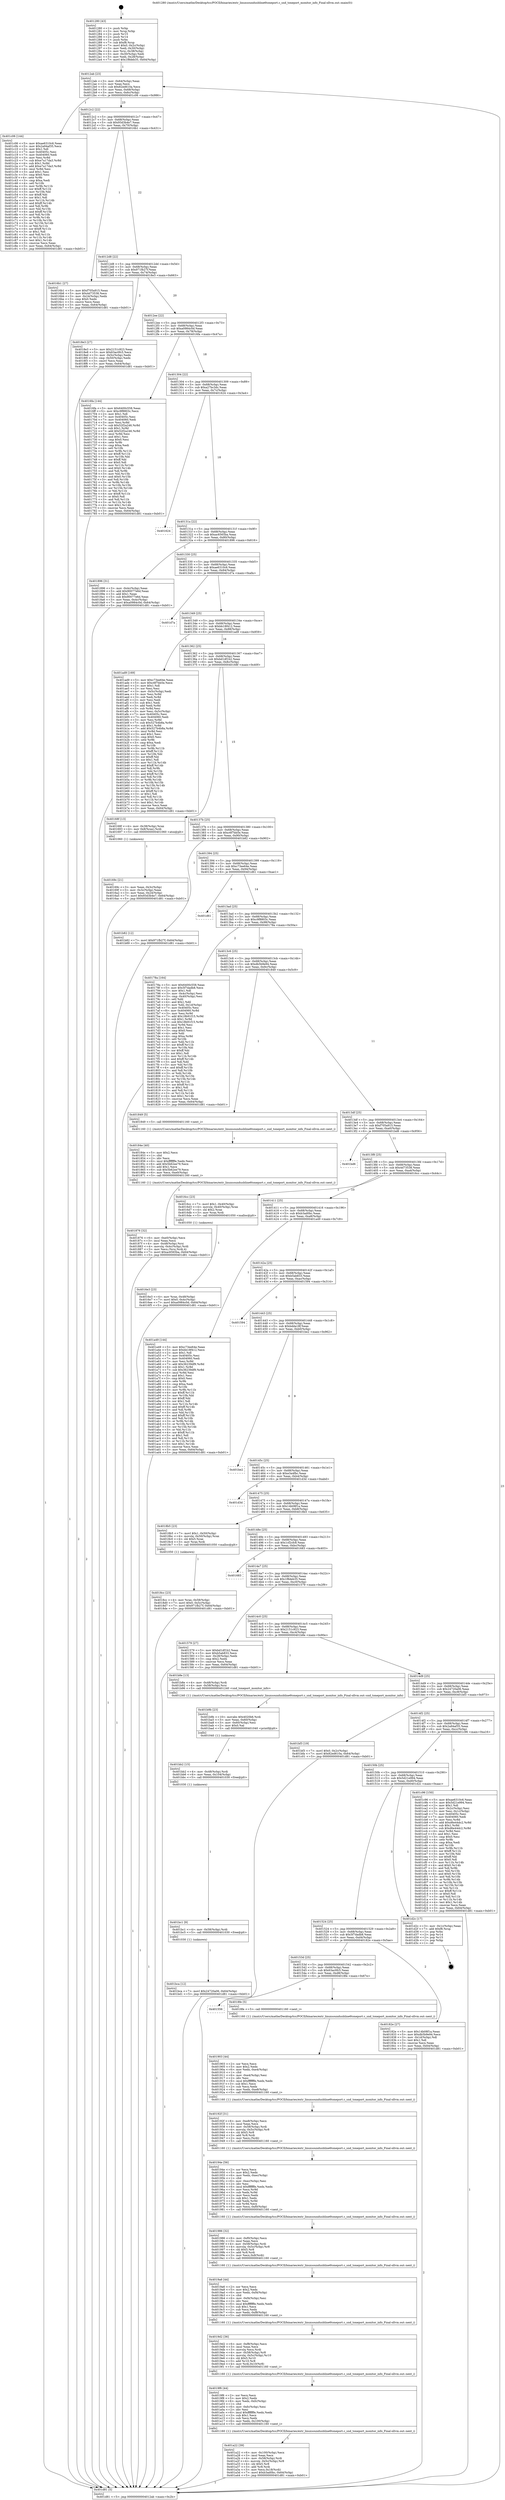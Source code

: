 digraph "0x401280" {
  label = "0x401280 (/mnt/c/Users/mathe/Desktop/tcc/POCII/binaries/extr_linuxsoundusbline6toneport.c_snd_toneport_monitor_info_Final-ollvm.out::main(0))"
  labelloc = "t"
  node[shape=record]

  Entry [label="",width=0.3,height=0.3,shape=circle,fillcolor=black,style=filled]
  "0x4012ab" [label="{
     0x4012ab [23]\l
     | [instrs]\l
     &nbsp;&nbsp;0x4012ab \<+3\>: mov -0x64(%rbp),%eax\l
     &nbsp;&nbsp;0x4012ae \<+2\>: mov %eax,%ecx\l
     &nbsp;&nbsp;0x4012b0 \<+6\>: sub $0x82ed610a,%ecx\l
     &nbsp;&nbsp;0x4012b6 \<+3\>: mov %eax,-0x68(%rbp)\l
     &nbsp;&nbsp;0x4012b9 \<+3\>: mov %ecx,-0x6c(%rbp)\l
     &nbsp;&nbsp;0x4012bc \<+6\>: je 0000000000401c06 \<main+0x986\>\l
  }"]
  "0x401c06" [label="{
     0x401c06 [144]\l
     | [instrs]\l
     &nbsp;&nbsp;0x401c06 \<+5\>: mov $0xae6310c6,%eax\l
     &nbsp;&nbsp;0x401c0b \<+5\>: mov $0x2a94af35,%ecx\l
     &nbsp;&nbsp;0x401c10 \<+2\>: mov $0x1,%dl\l
     &nbsp;&nbsp;0x401c12 \<+7\>: mov 0x40405c,%esi\l
     &nbsp;&nbsp;0x401c19 \<+7\>: mov 0x404060,%edi\l
     &nbsp;&nbsp;0x401c20 \<+3\>: mov %esi,%r8d\l
     &nbsp;&nbsp;0x401c23 \<+7\>: sub $0xe7a17da3,%r8d\l
     &nbsp;&nbsp;0x401c2a \<+4\>: sub $0x1,%r8d\l
     &nbsp;&nbsp;0x401c2e \<+7\>: add $0xe7a17da3,%r8d\l
     &nbsp;&nbsp;0x401c35 \<+4\>: imul %r8d,%esi\l
     &nbsp;&nbsp;0x401c39 \<+3\>: and $0x1,%esi\l
     &nbsp;&nbsp;0x401c3c \<+3\>: cmp $0x0,%esi\l
     &nbsp;&nbsp;0x401c3f \<+4\>: sete %r9b\l
     &nbsp;&nbsp;0x401c43 \<+3\>: cmp $0xa,%edi\l
     &nbsp;&nbsp;0x401c46 \<+4\>: setl %r10b\l
     &nbsp;&nbsp;0x401c4a \<+3\>: mov %r9b,%r11b\l
     &nbsp;&nbsp;0x401c4d \<+4\>: xor $0xff,%r11b\l
     &nbsp;&nbsp;0x401c51 \<+3\>: mov %r10b,%bl\l
     &nbsp;&nbsp;0x401c54 \<+3\>: xor $0xff,%bl\l
     &nbsp;&nbsp;0x401c57 \<+3\>: xor $0x1,%dl\l
     &nbsp;&nbsp;0x401c5a \<+3\>: mov %r11b,%r14b\l
     &nbsp;&nbsp;0x401c5d \<+4\>: and $0xff,%r14b\l
     &nbsp;&nbsp;0x401c61 \<+3\>: and %dl,%r9b\l
     &nbsp;&nbsp;0x401c64 \<+3\>: mov %bl,%r15b\l
     &nbsp;&nbsp;0x401c67 \<+4\>: and $0xff,%r15b\l
     &nbsp;&nbsp;0x401c6b \<+3\>: and %dl,%r10b\l
     &nbsp;&nbsp;0x401c6e \<+3\>: or %r9b,%r14b\l
     &nbsp;&nbsp;0x401c71 \<+3\>: or %r10b,%r15b\l
     &nbsp;&nbsp;0x401c74 \<+3\>: xor %r15b,%r14b\l
     &nbsp;&nbsp;0x401c77 \<+3\>: or %bl,%r11b\l
     &nbsp;&nbsp;0x401c7a \<+4\>: xor $0xff,%r11b\l
     &nbsp;&nbsp;0x401c7e \<+3\>: or $0x1,%dl\l
     &nbsp;&nbsp;0x401c81 \<+3\>: and %dl,%r11b\l
     &nbsp;&nbsp;0x401c84 \<+3\>: or %r11b,%r14b\l
     &nbsp;&nbsp;0x401c87 \<+4\>: test $0x1,%r14b\l
     &nbsp;&nbsp;0x401c8b \<+3\>: cmovne %ecx,%eax\l
     &nbsp;&nbsp;0x401c8e \<+3\>: mov %eax,-0x64(%rbp)\l
     &nbsp;&nbsp;0x401c91 \<+5\>: jmp 0000000000401d81 \<main+0xb01\>\l
  }"]
  "0x4012c2" [label="{
     0x4012c2 [22]\l
     | [instrs]\l
     &nbsp;&nbsp;0x4012c2 \<+5\>: jmp 00000000004012c7 \<main+0x47\>\l
     &nbsp;&nbsp;0x4012c7 \<+3\>: mov -0x68(%rbp),%eax\l
     &nbsp;&nbsp;0x4012ca \<+5\>: sub $0x93d3b4e7,%eax\l
     &nbsp;&nbsp;0x4012cf \<+3\>: mov %eax,-0x70(%rbp)\l
     &nbsp;&nbsp;0x4012d2 \<+6\>: je 00000000004016b1 \<main+0x431\>\l
  }"]
  Exit [label="",width=0.3,height=0.3,shape=circle,fillcolor=black,style=filled,peripheries=2]
  "0x4016b1" [label="{
     0x4016b1 [27]\l
     | [instrs]\l
     &nbsp;&nbsp;0x4016b1 \<+5\>: mov $0xf705a915,%eax\l
     &nbsp;&nbsp;0x4016b6 \<+5\>: mov $0x4d73538,%ecx\l
     &nbsp;&nbsp;0x4016bb \<+3\>: mov -0x24(%rbp),%edx\l
     &nbsp;&nbsp;0x4016be \<+3\>: cmp $0x0,%edx\l
     &nbsp;&nbsp;0x4016c1 \<+3\>: cmove %ecx,%eax\l
     &nbsp;&nbsp;0x4016c4 \<+3\>: mov %eax,-0x64(%rbp)\l
     &nbsp;&nbsp;0x4016c7 \<+5\>: jmp 0000000000401d81 \<main+0xb01\>\l
  }"]
  "0x4012d8" [label="{
     0x4012d8 [22]\l
     | [instrs]\l
     &nbsp;&nbsp;0x4012d8 \<+5\>: jmp 00000000004012dd \<main+0x5d\>\l
     &nbsp;&nbsp;0x4012dd \<+3\>: mov -0x68(%rbp),%eax\l
     &nbsp;&nbsp;0x4012e0 \<+5\>: sub $0x971fb27f,%eax\l
     &nbsp;&nbsp;0x4012e5 \<+3\>: mov %eax,-0x74(%rbp)\l
     &nbsp;&nbsp;0x4012e8 \<+6\>: je 00000000004018e3 \<main+0x663\>\l
  }"]
  "0x401bca" [label="{
     0x401bca [12]\l
     | [instrs]\l
     &nbsp;&nbsp;0x401bca \<+7\>: movl $0x24720a06,-0x64(%rbp)\l
     &nbsp;&nbsp;0x401bd1 \<+5\>: jmp 0000000000401d81 \<main+0xb01\>\l
  }"]
  "0x4018e3" [label="{
     0x4018e3 [27]\l
     | [instrs]\l
     &nbsp;&nbsp;0x4018e3 \<+5\>: mov $0x2151c923,%eax\l
     &nbsp;&nbsp;0x4018e8 \<+5\>: mov $0x63ac0fc5,%ecx\l
     &nbsp;&nbsp;0x4018ed \<+3\>: mov -0x5c(%rbp),%edx\l
     &nbsp;&nbsp;0x4018f0 \<+3\>: cmp -0x50(%rbp),%edx\l
     &nbsp;&nbsp;0x4018f3 \<+3\>: cmovl %ecx,%eax\l
     &nbsp;&nbsp;0x4018f6 \<+3\>: mov %eax,-0x64(%rbp)\l
     &nbsp;&nbsp;0x4018f9 \<+5\>: jmp 0000000000401d81 \<main+0xb01\>\l
  }"]
  "0x4012ee" [label="{
     0x4012ee [22]\l
     | [instrs]\l
     &nbsp;&nbsp;0x4012ee \<+5\>: jmp 00000000004012f3 \<main+0x73\>\l
     &nbsp;&nbsp;0x4012f3 \<+3\>: mov -0x68(%rbp),%eax\l
     &nbsp;&nbsp;0x4012f6 \<+5\>: sub $0xa0984c0d,%eax\l
     &nbsp;&nbsp;0x4012fb \<+3\>: mov %eax,-0x78(%rbp)\l
     &nbsp;&nbsp;0x4012fe \<+6\>: je 00000000004016fa \<main+0x47a\>\l
  }"]
  "0x401bc1" [label="{
     0x401bc1 [9]\l
     | [instrs]\l
     &nbsp;&nbsp;0x401bc1 \<+4\>: mov -0x58(%rbp),%rdi\l
     &nbsp;&nbsp;0x401bc5 \<+5\>: call 0000000000401030 \<free@plt\>\l
     | [calls]\l
     &nbsp;&nbsp;0x401030 \{1\} (unknown)\l
  }"]
  "0x4016fa" [label="{
     0x4016fa [144]\l
     | [instrs]\l
     &nbsp;&nbsp;0x4016fa \<+5\>: mov $0x6400c558,%eax\l
     &nbsp;&nbsp;0x4016ff \<+5\>: mov $0xc9f8803c,%ecx\l
     &nbsp;&nbsp;0x401704 \<+2\>: mov $0x1,%dl\l
     &nbsp;&nbsp;0x401706 \<+7\>: mov 0x40405c,%esi\l
     &nbsp;&nbsp;0x40170d \<+7\>: mov 0x404060,%edi\l
     &nbsp;&nbsp;0x401714 \<+3\>: mov %esi,%r8d\l
     &nbsp;&nbsp;0x401717 \<+7\>: sub $0x52f2a246,%r8d\l
     &nbsp;&nbsp;0x40171e \<+4\>: sub $0x1,%r8d\l
     &nbsp;&nbsp;0x401722 \<+7\>: add $0x52f2a246,%r8d\l
     &nbsp;&nbsp;0x401729 \<+4\>: imul %r8d,%esi\l
     &nbsp;&nbsp;0x40172d \<+3\>: and $0x1,%esi\l
     &nbsp;&nbsp;0x401730 \<+3\>: cmp $0x0,%esi\l
     &nbsp;&nbsp;0x401733 \<+4\>: sete %r9b\l
     &nbsp;&nbsp;0x401737 \<+3\>: cmp $0xa,%edi\l
     &nbsp;&nbsp;0x40173a \<+4\>: setl %r10b\l
     &nbsp;&nbsp;0x40173e \<+3\>: mov %r9b,%r11b\l
     &nbsp;&nbsp;0x401741 \<+4\>: xor $0xff,%r11b\l
     &nbsp;&nbsp;0x401745 \<+3\>: mov %r10b,%bl\l
     &nbsp;&nbsp;0x401748 \<+3\>: xor $0xff,%bl\l
     &nbsp;&nbsp;0x40174b \<+3\>: xor $0x0,%dl\l
     &nbsp;&nbsp;0x40174e \<+3\>: mov %r11b,%r14b\l
     &nbsp;&nbsp;0x401751 \<+4\>: and $0x0,%r14b\l
     &nbsp;&nbsp;0x401755 \<+3\>: and %dl,%r9b\l
     &nbsp;&nbsp;0x401758 \<+3\>: mov %bl,%r15b\l
     &nbsp;&nbsp;0x40175b \<+4\>: and $0x0,%r15b\l
     &nbsp;&nbsp;0x40175f \<+3\>: and %dl,%r10b\l
     &nbsp;&nbsp;0x401762 \<+3\>: or %r9b,%r14b\l
     &nbsp;&nbsp;0x401765 \<+3\>: or %r10b,%r15b\l
     &nbsp;&nbsp;0x401768 \<+3\>: xor %r15b,%r14b\l
     &nbsp;&nbsp;0x40176b \<+3\>: or %bl,%r11b\l
     &nbsp;&nbsp;0x40176e \<+4\>: xor $0xff,%r11b\l
     &nbsp;&nbsp;0x401772 \<+3\>: or $0x0,%dl\l
     &nbsp;&nbsp;0x401775 \<+3\>: and %dl,%r11b\l
     &nbsp;&nbsp;0x401778 \<+3\>: or %r11b,%r14b\l
     &nbsp;&nbsp;0x40177b \<+4\>: test $0x1,%r14b\l
     &nbsp;&nbsp;0x40177f \<+3\>: cmovne %ecx,%eax\l
     &nbsp;&nbsp;0x401782 \<+3\>: mov %eax,-0x64(%rbp)\l
     &nbsp;&nbsp;0x401785 \<+5\>: jmp 0000000000401d81 \<main+0xb01\>\l
  }"]
  "0x401304" [label="{
     0x401304 [22]\l
     | [instrs]\l
     &nbsp;&nbsp;0x401304 \<+5\>: jmp 0000000000401309 \<main+0x89\>\l
     &nbsp;&nbsp;0x401309 \<+3\>: mov -0x68(%rbp),%eax\l
     &nbsp;&nbsp;0x40130c \<+5\>: sub $0xa27bc3dc,%eax\l
     &nbsp;&nbsp;0x401311 \<+3\>: mov %eax,-0x7c(%rbp)\l
     &nbsp;&nbsp;0x401314 \<+6\>: je 0000000000401624 \<main+0x3a4\>\l
  }"]
  "0x401bb2" [label="{
     0x401bb2 [15]\l
     | [instrs]\l
     &nbsp;&nbsp;0x401bb2 \<+4\>: mov -0x48(%rbp),%rdi\l
     &nbsp;&nbsp;0x401bb6 \<+6\>: mov %eax,-0x104(%rbp)\l
     &nbsp;&nbsp;0x401bbc \<+5\>: call 0000000000401030 \<free@plt\>\l
     | [calls]\l
     &nbsp;&nbsp;0x401030 \{1\} (unknown)\l
  }"]
  "0x401624" [label="{
     0x401624\l
  }", style=dashed]
  "0x40131a" [label="{
     0x40131a [22]\l
     | [instrs]\l
     &nbsp;&nbsp;0x40131a \<+5\>: jmp 000000000040131f \<main+0x9f\>\l
     &nbsp;&nbsp;0x40131f \<+3\>: mov -0x68(%rbp),%eax\l
     &nbsp;&nbsp;0x401322 \<+5\>: sub $0xac6565ba,%eax\l
     &nbsp;&nbsp;0x401327 \<+3\>: mov %eax,-0x80(%rbp)\l
     &nbsp;&nbsp;0x40132a \<+6\>: je 0000000000401896 \<main+0x616\>\l
  }"]
  "0x401b9b" [label="{
     0x401b9b [23]\l
     | [instrs]\l
     &nbsp;&nbsp;0x401b9b \<+10\>: movabs $0x4020b6,%rdi\l
     &nbsp;&nbsp;0x401ba5 \<+3\>: mov %eax,-0x60(%rbp)\l
     &nbsp;&nbsp;0x401ba8 \<+3\>: mov -0x60(%rbp),%esi\l
     &nbsp;&nbsp;0x401bab \<+2\>: mov $0x0,%al\l
     &nbsp;&nbsp;0x401bad \<+5\>: call 0000000000401040 \<printf@plt\>\l
     | [calls]\l
     &nbsp;&nbsp;0x401040 \{1\} (unknown)\l
  }"]
  "0x401896" [label="{
     0x401896 [31]\l
     | [instrs]\l
     &nbsp;&nbsp;0x401896 \<+3\>: mov -0x4c(%rbp),%eax\l
     &nbsp;&nbsp;0x401899 \<+5\>: add $0x90077e6d,%eax\l
     &nbsp;&nbsp;0x40189e \<+3\>: add $0x1,%eax\l
     &nbsp;&nbsp;0x4018a1 \<+5\>: sub $0x90077e6d,%eax\l
     &nbsp;&nbsp;0x4018a6 \<+3\>: mov %eax,-0x4c(%rbp)\l
     &nbsp;&nbsp;0x4018a9 \<+7\>: movl $0xa0984c0d,-0x64(%rbp)\l
     &nbsp;&nbsp;0x4018b0 \<+5\>: jmp 0000000000401d81 \<main+0xb01\>\l
  }"]
  "0x401330" [label="{
     0x401330 [25]\l
     | [instrs]\l
     &nbsp;&nbsp;0x401330 \<+5\>: jmp 0000000000401335 \<main+0xb5\>\l
     &nbsp;&nbsp;0x401335 \<+3\>: mov -0x68(%rbp),%eax\l
     &nbsp;&nbsp;0x401338 \<+5\>: sub $0xae6310c6,%eax\l
     &nbsp;&nbsp;0x40133d \<+6\>: mov %eax,-0x84(%rbp)\l
     &nbsp;&nbsp;0x401343 \<+6\>: je 0000000000401d7a \<main+0xafa\>\l
  }"]
  "0x401a22" [label="{
     0x401a22 [39]\l
     | [instrs]\l
     &nbsp;&nbsp;0x401a22 \<+6\>: mov -0x100(%rbp),%ecx\l
     &nbsp;&nbsp;0x401a28 \<+3\>: imul %eax,%ecx\l
     &nbsp;&nbsp;0x401a2b \<+4\>: mov -0x58(%rbp),%rdi\l
     &nbsp;&nbsp;0x401a2f \<+4\>: movslq -0x5c(%rbp),%r8\l
     &nbsp;&nbsp;0x401a33 \<+4\>: shl $0x5,%r8\l
     &nbsp;&nbsp;0x401a37 \<+3\>: add %r8,%rdi\l
     &nbsp;&nbsp;0x401a3a \<+3\>: mov %ecx,0x18(%rdi)\l
     &nbsp;&nbsp;0x401a3d \<+7\>: movl $0xb3ad0bc,-0x64(%rbp)\l
     &nbsp;&nbsp;0x401a44 \<+5\>: jmp 0000000000401d81 \<main+0xb01\>\l
  }"]
  "0x401d7a" [label="{
     0x401d7a\l
  }", style=dashed]
  "0x401349" [label="{
     0x401349 [25]\l
     | [instrs]\l
     &nbsp;&nbsp;0x401349 \<+5\>: jmp 000000000040134e \<main+0xce\>\l
     &nbsp;&nbsp;0x40134e \<+3\>: mov -0x68(%rbp),%eax\l
     &nbsp;&nbsp;0x401351 \<+5\>: sub $0xbb18f412,%eax\l
     &nbsp;&nbsp;0x401356 \<+6\>: mov %eax,-0x88(%rbp)\l
     &nbsp;&nbsp;0x40135c \<+6\>: je 0000000000401ad9 \<main+0x859\>\l
  }"]
  "0x4019f6" [label="{
     0x4019f6 [44]\l
     | [instrs]\l
     &nbsp;&nbsp;0x4019f6 \<+2\>: xor %ecx,%ecx\l
     &nbsp;&nbsp;0x4019f8 \<+5\>: mov $0x2,%edx\l
     &nbsp;&nbsp;0x4019fd \<+6\>: mov %edx,-0xfc(%rbp)\l
     &nbsp;&nbsp;0x401a03 \<+1\>: cltd\l
     &nbsp;&nbsp;0x401a04 \<+6\>: mov -0xfc(%rbp),%esi\l
     &nbsp;&nbsp;0x401a0a \<+2\>: idiv %esi\l
     &nbsp;&nbsp;0x401a0c \<+6\>: imul $0xfffffffe,%edx,%edx\l
     &nbsp;&nbsp;0x401a12 \<+3\>: sub $0x1,%ecx\l
     &nbsp;&nbsp;0x401a15 \<+2\>: sub %ecx,%edx\l
     &nbsp;&nbsp;0x401a17 \<+6\>: mov %edx,-0x100(%rbp)\l
     &nbsp;&nbsp;0x401a1d \<+5\>: call 0000000000401160 \<next_i\>\l
     | [calls]\l
     &nbsp;&nbsp;0x401160 \{1\} (/mnt/c/Users/mathe/Desktop/tcc/POCII/binaries/extr_linuxsoundusbline6toneport.c_snd_toneport_monitor_info_Final-ollvm.out::next_i)\l
  }"]
  "0x401ad9" [label="{
     0x401ad9 [169]\l
     | [instrs]\l
     &nbsp;&nbsp;0x401ad9 \<+5\>: mov $0xc73ee64e,%eax\l
     &nbsp;&nbsp;0x401ade \<+5\>: mov $0xc6f7bb5e,%ecx\l
     &nbsp;&nbsp;0x401ae3 \<+2\>: mov $0x1,%dl\l
     &nbsp;&nbsp;0x401ae5 \<+2\>: xor %esi,%esi\l
     &nbsp;&nbsp;0x401ae7 \<+3\>: mov -0x5c(%rbp),%edi\l
     &nbsp;&nbsp;0x401aea \<+3\>: mov %esi,%r8d\l
     &nbsp;&nbsp;0x401aed \<+3\>: sub %edi,%r8d\l
     &nbsp;&nbsp;0x401af0 \<+2\>: mov %esi,%edi\l
     &nbsp;&nbsp;0x401af2 \<+3\>: sub $0x1,%edi\l
     &nbsp;&nbsp;0x401af5 \<+3\>: add %edi,%r8d\l
     &nbsp;&nbsp;0x401af8 \<+3\>: sub %r8d,%esi\l
     &nbsp;&nbsp;0x401afb \<+3\>: mov %esi,-0x5c(%rbp)\l
     &nbsp;&nbsp;0x401afe \<+7\>: mov 0x40405c,%esi\l
     &nbsp;&nbsp;0x401b05 \<+7\>: mov 0x404060,%edi\l
     &nbsp;&nbsp;0x401b0c \<+3\>: mov %esi,%r8d\l
     &nbsp;&nbsp;0x401b0f \<+7\>: sub $0x527b4b8a,%r8d\l
     &nbsp;&nbsp;0x401b16 \<+4\>: sub $0x1,%r8d\l
     &nbsp;&nbsp;0x401b1a \<+7\>: add $0x527b4b8a,%r8d\l
     &nbsp;&nbsp;0x401b21 \<+4\>: imul %r8d,%esi\l
     &nbsp;&nbsp;0x401b25 \<+3\>: and $0x1,%esi\l
     &nbsp;&nbsp;0x401b28 \<+3\>: cmp $0x0,%esi\l
     &nbsp;&nbsp;0x401b2b \<+4\>: sete %r9b\l
     &nbsp;&nbsp;0x401b2f \<+3\>: cmp $0xa,%edi\l
     &nbsp;&nbsp;0x401b32 \<+4\>: setl %r10b\l
     &nbsp;&nbsp;0x401b36 \<+3\>: mov %r9b,%r11b\l
     &nbsp;&nbsp;0x401b39 \<+4\>: xor $0xff,%r11b\l
     &nbsp;&nbsp;0x401b3d \<+3\>: mov %r10b,%bl\l
     &nbsp;&nbsp;0x401b40 \<+3\>: xor $0xff,%bl\l
     &nbsp;&nbsp;0x401b43 \<+3\>: xor $0x1,%dl\l
     &nbsp;&nbsp;0x401b46 \<+3\>: mov %r11b,%r14b\l
     &nbsp;&nbsp;0x401b49 \<+4\>: and $0xff,%r14b\l
     &nbsp;&nbsp;0x401b4d \<+3\>: and %dl,%r9b\l
     &nbsp;&nbsp;0x401b50 \<+3\>: mov %bl,%r15b\l
     &nbsp;&nbsp;0x401b53 \<+4\>: and $0xff,%r15b\l
     &nbsp;&nbsp;0x401b57 \<+3\>: and %dl,%r10b\l
     &nbsp;&nbsp;0x401b5a \<+3\>: or %r9b,%r14b\l
     &nbsp;&nbsp;0x401b5d \<+3\>: or %r10b,%r15b\l
     &nbsp;&nbsp;0x401b60 \<+3\>: xor %r15b,%r14b\l
     &nbsp;&nbsp;0x401b63 \<+3\>: or %bl,%r11b\l
     &nbsp;&nbsp;0x401b66 \<+4\>: xor $0xff,%r11b\l
     &nbsp;&nbsp;0x401b6a \<+3\>: or $0x1,%dl\l
     &nbsp;&nbsp;0x401b6d \<+3\>: and %dl,%r11b\l
     &nbsp;&nbsp;0x401b70 \<+3\>: or %r11b,%r14b\l
     &nbsp;&nbsp;0x401b73 \<+4\>: test $0x1,%r14b\l
     &nbsp;&nbsp;0x401b77 \<+3\>: cmovne %ecx,%eax\l
     &nbsp;&nbsp;0x401b7a \<+3\>: mov %eax,-0x64(%rbp)\l
     &nbsp;&nbsp;0x401b7d \<+5\>: jmp 0000000000401d81 \<main+0xb01\>\l
  }"]
  "0x401362" [label="{
     0x401362 [25]\l
     | [instrs]\l
     &nbsp;&nbsp;0x401362 \<+5\>: jmp 0000000000401367 \<main+0xe7\>\l
     &nbsp;&nbsp;0x401367 \<+3\>: mov -0x68(%rbp),%eax\l
     &nbsp;&nbsp;0x40136a \<+5\>: sub $0xbd1df1b2,%eax\l
     &nbsp;&nbsp;0x40136f \<+6\>: mov %eax,-0x8c(%rbp)\l
     &nbsp;&nbsp;0x401375 \<+6\>: je 000000000040168f \<main+0x40f\>\l
  }"]
  "0x4019d2" [label="{
     0x4019d2 [36]\l
     | [instrs]\l
     &nbsp;&nbsp;0x4019d2 \<+6\>: mov -0xf8(%rbp),%ecx\l
     &nbsp;&nbsp;0x4019d8 \<+3\>: imul %eax,%ecx\l
     &nbsp;&nbsp;0x4019db \<+3\>: movslq %ecx,%rdi\l
     &nbsp;&nbsp;0x4019de \<+4\>: mov -0x58(%rbp),%r8\l
     &nbsp;&nbsp;0x4019e2 \<+4\>: movslq -0x5c(%rbp),%r10\l
     &nbsp;&nbsp;0x4019e6 \<+4\>: shl $0x5,%r10\l
     &nbsp;&nbsp;0x4019ea \<+3\>: add %r10,%r8\l
     &nbsp;&nbsp;0x4019ed \<+4\>: mov %rdi,0x10(%r8)\l
     &nbsp;&nbsp;0x4019f1 \<+5\>: call 0000000000401160 \<next_i\>\l
     | [calls]\l
     &nbsp;&nbsp;0x401160 \{1\} (/mnt/c/Users/mathe/Desktop/tcc/POCII/binaries/extr_linuxsoundusbline6toneport.c_snd_toneport_monitor_info_Final-ollvm.out::next_i)\l
  }"]
  "0x40168f" [label="{
     0x40168f [13]\l
     | [instrs]\l
     &nbsp;&nbsp;0x40168f \<+4\>: mov -0x38(%rbp),%rax\l
     &nbsp;&nbsp;0x401693 \<+4\>: mov 0x8(%rax),%rdi\l
     &nbsp;&nbsp;0x401697 \<+5\>: call 0000000000401060 \<atoi@plt\>\l
     | [calls]\l
     &nbsp;&nbsp;0x401060 \{1\} (unknown)\l
  }"]
  "0x40137b" [label="{
     0x40137b [25]\l
     | [instrs]\l
     &nbsp;&nbsp;0x40137b \<+5\>: jmp 0000000000401380 \<main+0x100\>\l
     &nbsp;&nbsp;0x401380 \<+3\>: mov -0x68(%rbp),%eax\l
     &nbsp;&nbsp;0x401383 \<+5\>: sub $0xc6f7bb5e,%eax\l
     &nbsp;&nbsp;0x401388 \<+6\>: mov %eax,-0x90(%rbp)\l
     &nbsp;&nbsp;0x40138e \<+6\>: je 0000000000401b82 \<main+0x902\>\l
  }"]
  "0x4019a6" [label="{
     0x4019a6 [44]\l
     | [instrs]\l
     &nbsp;&nbsp;0x4019a6 \<+2\>: xor %ecx,%ecx\l
     &nbsp;&nbsp;0x4019a8 \<+5\>: mov $0x2,%edx\l
     &nbsp;&nbsp;0x4019ad \<+6\>: mov %edx,-0xf4(%rbp)\l
     &nbsp;&nbsp;0x4019b3 \<+1\>: cltd\l
     &nbsp;&nbsp;0x4019b4 \<+6\>: mov -0xf4(%rbp),%esi\l
     &nbsp;&nbsp;0x4019ba \<+2\>: idiv %esi\l
     &nbsp;&nbsp;0x4019bc \<+6\>: imul $0xfffffffe,%edx,%edx\l
     &nbsp;&nbsp;0x4019c2 \<+3\>: sub $0x1,%ecx\l
     &nbsp;&nbsp;0x4019c5 \<+2\>: sub %ecx,%edx\l
     &nbsp;&nbsp;0x4019c7 \<+6\>: mov %edx,-0xf8(%rbp)\l
     &nbsp;&nbsp;0x4019cd \<+5\>: call 0000000000401160 \<next_i\>\l
     | [calls]\l
     &nbsp;&nbsp;0x401160 \{1\} (/mnt/c/Users/mathe/Desktop/tcc/POCII/binaries/extr_linuxsoundusbline6toneport.c_snd_toneport_monitor_info_Final-ollvm.out::next_i)\l
  }"]
  "0x401b82" [label="{
     0x401b82 [12]\l
     | [instrs]\l
     &nbsp;&nbsp;0x401b82 \<+7\>: movl $0x971fb27f,-0x64(%rbp)\l
     &nbsp;&nbsp;0x401b89 \<+5\>: jmp 0000000000401d81 \<main+0xb01\>\l
  }"]
  "0x401394" [label="{
     0x401394 [25]\l
     | [instrs]\l
     &nbsp;&nbsp;0x401394 \<+5\>: jmp 0000000000401399 \<main+0x119\>\l
     &nbsp;&nbsp;0x401399 \<+3\>: mov -0x68(%rbp),%eax\l
     &nbsp;&nbsp;0x40139c \<+5\>: sub $0xc73ee64e,%eax\l
     &nbsp;&nbsp;0x4013a1 \<+6\>: mov %eax,-0x94(%rbp)\l
     &nbsp;&nbsp;0x4013a7 \<+6\>: je 0000000000401d61 \<main+0xae1\>\l
  }"]
  "0x401986" [label="{
     0x401986 [32]\l
     | [instrs]\l
     &nbsp;&nbsp;0x401986 \<+6\>: mov -0xf0(%rbp),%ecx\l
     &nbsp;&nbsp;0x40198c \<+3\>: imul %eax,%ecx\l
     &nbsp;&nbsp;0x40198f \<+4\>: mov -0x58(%rbp),%rdi\l
     &nbsp;&nbsp;0x401993 \<+4\>: movslq -0x5c(%rbp),%r8\l
     &nbsp;&nbsp;0x401997 \<+4\>: shl $0x5,%r8\l
     &nbsp;&nbsp;0x40199b \<+3\>: add %r8,%rdi\l
     &nbsp;&nbsp;0x40199e \<+3\>: mov %ecx,0x8(%rdi)\l
     &nbsp;&nbsp;0x4019a1 \<+5\>: call 0000000000401160 \<next_i\>\l
     | [calls]\l
     &nbsp;&nbsp;0x401160 \{1\} (/mnt/c/Users/mathe/Desktop/tcc/POCII/binaries/extr_linuxsoundusbline6toneport.c_snd_toneport_monitor_info_Final-ollvm.out::next_i)\l
  }"]
  "0x401d61" [label="{
     0x401d61\l
  }", style=dashed]
  "0x4013ad" [label="{
     0x4013ad [25]\l
     | [instrs]\l
     &nbsp;&nbsp;0x4013ad \<+5\>: jmp 00000000004013b2 \<main+0x132\>\l
     &nbsp;&nbsp;0x4013b2 \<+3\>: mov -0x68(%rbp),%eax\l
     &nbsp;&nbsp;0x4013b5 \<+5\>: sub $0xc9f8803c,%eax\l
     &nbsp;&nbsp;0x4013ba \<+6\>: mov %eax,-0x98(%rbp)\l
     &nbsp;&nbsp;0x4013c0 \<+6\>: je 000000000040178a \<main+0x50a\>\l
  }"]
  "0x40194e" [label="{
     0x40194e [56]\l
     | [instrs]\l
     &nbsp;&nbsp;0x40194e \<+2\>: xor %ecx,%ecx\l
     &nbsp;&nbsp;0x401950 \<+5\>: mov $0x2,%edx\l
     &nbsp;&nbsp;0x401955 \<+6\>: mov %edx,-0xec(%rbp)\l
     &nbsp;&nbsp;0x40195b \<+1\>: cltd\l
     &nbsp;&nbsp;0x40195c \<+6\>: mov -0xec(%rbp),%esi\l
     &nbsp;&nbsp;0x401962 \<+2\>: idiv %esi\l
     &nbsp;&nbsp;0x401964 \<+6\>: imul $0xfffffffe,%edx,%edx\l
     &nbsp;&nbsp;0x40196a \<+3\>: mov %ecx,%r9d\l
     &nbsp;&nbsp;0x40196d \<+3\>: sub %edx,%r9d\l
     &nbsp;&nbsp;0x401970 \<+2\>: mov %ecx,%edx\l
     &nbsp;&nbsp;0x401972 \<+3\>: sub $0x1,%edx\l
     &nbsp;&nbsp;0x401975 \<+3\>: add %edx,%r9d\l
     &nbsp;&nbsp;0x401978 \<+3\>: sub %r9d,%ecx\l
     &nbsp;&nbsp;0x40197b \<+6\>: mov %ecx,-0xf0(%rbp)\l
     &nbsp;&nbsp;0x401981 \<+5\>: call 0000000000401160 \<next_i\>\l
     | [calls]\l
     &nbsp;&nbsp;0x401160 \{1\} (/mnt/c/Users/mathe/Desktop/tcc/POCII/binaries/extr_linuxsoundusbline6toneport.c_snd_toneport_monitor_info_Final-ollvm.out::next_i)\l
  }"]
  "0x40178a" [label="{
     0x40178a [164]\l
     | [instrs]\l
     &nbsp;&nbsp;0x40178a \<+5\>: mov $0x6400c558,%eax\l
     &nbsp;&nbsp;0x40178f \<+5\>: mov $0x5f7dadb8,%ecx\l
     &nbsp;&nbsp;0x401794 \<+2\>: mov $0x1,%dl\l
     &nbsp;&nbsp;0x401796 \<+3\>: mov -0x4c(%rbp),%esi\l
     &nbsp;&nbsp;0x401799 \<+3\>: cmp -0x40(%rbp),%esi\l
     &nbsp;&nbsp;0x40179c \<+4\>: setl %dil\l
     &nbsp;&nbsp;0x4017a0 \<+4\>: and $0x1,%dil\l
     &nbsp;&nbsp;0x4017a4 \<+4\>: mov %dil,-0x1d(%rbp)\l
     &nbsp;&nbsp;0x4017a8 \<+7\>: mov 0x40405c,%esi\l
     &nbsp;&nbsp;0x4017af \<+8\>: mov 0x404060,%r8d\l
     &nbsp;&nbsp;0x4017b7 \<+3\>: mov %esi,%r9d\l
     &nbsp;&nbsp;0x4017ba \<+7\>: add $0x18b91f15,%r9d\l
     &nbsp;&nbsp;0x4017c1 \<+4\>: sub $0x1,%r9d\l
     &nbsp;&nbsp;0x4017c5 \<+7\>: sub $0x18b91f15,%r9d\l
     &nbsp;&nbsp;0x4017cc \<+4\>: imul %r9d,%esi\l
     &nbsp;&nbsp;0x4017d0 \<+3\>: and $0x1,%esi\l
     &nbsp;&nbsp;0x4017d3 \<+3\>: cmp $0x0,%esi\l
     &nbsp;&nbsp;0x4017d6 \<+4\>: sete %dil\l
     &nbsp;&nbsp;0x4017da \<+4\>: cmp $0xa,%r8d\l
     &nbsp;&nbsp;0x4017de \<+4\>: setl %r10b\l
     &nbsp;&nbsp;0x4017e2 \<+3\>: mov %dil,%r11b\l
     &nbsp;&nbsp;0x4017e5 \<+4\>: xor $0xff,%r11b\l
     &nbsp;&nbsp;0x4017e9 \<+3\>: mov %r10b,%bl\l
     &nbsp;&nbsp;0x4017ec \<+3\>: xor $0xff,%bl\l
     &nbsp;&nbsp;0x4017ef \<+3\>: xor $0x1,%dl\l
     &nbsp;&nbsp;0x4017f2 \<+3\>: mov %r11b,%r14b\l
     &nbsp;&nbsp;0x4017f5 \<+4\>: and $0xff,%r14b\l
     &nbsp;&nbsp;0x4017f9 \<+3\>: and %dl,%dil\l
     &nbsp;&nbsp;0x4017fc \<+3\>: mov %bl,%r15b\l
     &nbsp;&nbsp;0x4017ff \<+4\>: and $0xff,%r15b\l
     &nbsp;&nbsp;0x401803 \<+3\>: and %dl,%r10b\l
     &nbsp;&nbsp;0x401806 \<+3\>: or %dil,%r14b\l
     &nbsp;&nbsp;0x401809 \<+3\>: or %r10b,%r15b\l
     &nbsp;&nbsp;0x40180c \<+3\>: xor %r15b,%r14b\l
     &nbsp;&nbsp;0x40180f \<+3\>: or %bl,%r11b\l
     &nbsp;&nbsp;0x401812 \<+4\>: xor $0xff,%r11b\l
     &nbsp;&nbsp;0x401816 \<+3\>: or $0x1,%dl\l
     &nbsp;&nbsp;0x401819 \<+3\>: and %dl,%r11b\l
     &nbsp;&nbsp;0x40181c \<+3\>: or %r11b,%r14b\l
     &nbsp;&nbsp;0x40181f \<+4\>: test $0x1,%r14b\l
     &nbsp;&nbsp;0x401823 \<+3\>: cmovne %ecx,%eax\l
     &nbsp;&nbsp;0x401826 \<+3\>: mov %eax,-0x64(%rbp)\l
     &nbsp;&nbsp;0x401829 \<+5\>: jmp 0000000000401d81 \<main+0xb01\>\l
  }"]
  "0x4013c6" [label="{
     0x4013c6 [25]\l
     | [instrs]\l
     &nbsp;&nbsp;0x4013c6 \<+5\>: jmp 00000000004013cb \<main+0x14b\>\l
     &nbsp;&nbsp;0x4013cb \<+3\>: mov -0x68(%rbp),%eax\l
     &nbsp;&nbsp;0x4013ce \<+5\>: sub $0xdb5b9e94,%eax\l
     &nbsp;&nbsp;0x4013d3 \<+6\>: mov %eax,-0x9c(%rbp)\l
     &nbsp;&nbsp;0x4013d9 \<+6\>: je 0000000000401849 \<main+0x5c9\>\l
  }"]
  "0x40192f" [label="{
     0x40192f [31]\l
     | [instrs]\l
     &nbsp;&nbsp;0x40192f \<+6\>: mov -0xe8(%rbp),%ecx\l
     &nbsp;&nbsp;0x401935 \<+3\>: imul %eax,%ecx\l
     &nbsp;&nbsp;0x401938 \<+4\>: mov -0x58(%rbp),%rdi\l
     &nbsp;&nbsp;0x40193c \<+4\>: movslq -0x5c(%rbp),%r8\l
     &nbsp;&nbsp;0x401940 \<+4\>: shl $0x5,%r8\l
     &nbsp;&nbsp;0x401944 \<+3\>: add %r8,%rdi\l
     &nbsp;&nbsp;0x401947 \<+2\>: mov %ecx,(%rdi)\l
     &nbsp;&nbsp;0x401949 \<+5\>: call 0000000000401160 \<next_i\>\l
     | [calls]\l
     &nbsp;&nbsp;0x401160 \{1\} (/mnt/c/Users/mathe/Desktop/tcc/POCII/binaries/extr_linuxsoundusbline6toneport.c_snd_toneport_monitor_info_Final-ollvm.out::next_i)\l
  }"]
  "0x401849" [label="{
     0x401849 [5]\l
     | [instrs]\l
     &nbsp;&nbsp;0x401849 \<+5\>: call 0000000000401160 \<next_i\>\l
     | [calls]\l
     &nbsp;&nbsp;0x401160 \{1\} (/mnt/c/Users/mathe/Desktop/tcc/POCII/binaries/extr_linuxsoundusbline6toneport.c_snd_toneport_monitor_info_Final-ollvm.out::next_i)\l
  }"]
  "0x4013df" [label="{
     0x4013df [25]\l
     | [instrs]\l
     &nbsp;&nbsp;0x4013df \<+5\>: jmp 00000000004013e4 \<main+0x164\>\l
     &nbsp;&nbsp;0x4013e4 \<+3\>: mov -0x68(%rbp),%eax\l
     &nbsp;&nbsp;0x4013e7 \<+5\>: sub $0xf705a915,%eax\l
     &nbsp;&nbsp;0x4013ec \<+6\>: mov %eax,-0xa0(%rbp)\l
     &nbsp;&nbsp;0x4013f2 \<+6\>: je 0000000000401bd6 \<main+0x956\>\l
  }"]
  "0x401903" [label="{
     0x401903 [44]\l
     | [instrs]\l
     &nbsp;&nbsp;0x401903 \<+2\>: xor %ecx,%ecx\l
     &nbsp;&nbsp;0x401905 \<+5\>: mov $0x2,%edx\l
     &nbsp;&nbsp;0x40190a \<+6\>: mov %edx,-0xe4(%rbp)\l
     &nbsp;&nbsp;0x401910 \<+1\>: cltd\l
     &nbsp;&nbsp;0x401911 \<+6\>: mov -0xe4(%rbp),%esi\l
     &nbsp;&nbsp;0x401917 \<+2\>: idiv %esi\l
     &nbsp;&nbsp;0x401919 \<+6\>: imul $0xfffffffe,%edx,%edx\l
     &nbsp;&nbsp;0x40191f \<+3\>: sub $0x1,%ecx\l
     &nbsp;&nbsp;0x401922 \<+2\>: sub %ecx,%edx\l
     &nbsp;&nbsp;0x401924 \<+6\>: mov %edx,-0xe8(%rbp)\l
     &nbsp;&nbsp;0x40192a \<+5\>: call 0000000000401160 \<next_i\>\l
     | [calls]\l
     &nbsp;&nbsp;0x401160 \{1\} (/mnt/c/Users/mathe/Desktop/tcc/POCII/binaries/extr_linuxsoundusbline6toneport.c_snd_toneport_monitor_info_Final-ollvm.out::next_i)\l
  }"]
  "0x401bd6" [label="{
     0x401bd6\l
  }", style=dashed]
  "0x4013f8" [label="{
     0x4013f8 [25]\l
     | [instrs]\l
     &nbsp;&nbsp;0x4013f8 \<+5\>: jmp 00000000004013fd \<main+0x17d\>\l
     &nbsp;&nbsp;0x4013fd \<+3\>: mov -0x68(%rbp),%eax\l
     &nbsp;&nbsp;0x401400 \<+5\>: sub $0x4d73538,%eax\l
     &nbsp;&nbsp;0x401405 \<+6\>: mov %eax,-0xa4(%rbp)\l
     &nbsp;&nbsp;0x40140b \<+6\>: je 00000000004016cc \<main+0x44c\>\l
  }"]
  "0x401556" [label="{
     0x401556\l
  }", style=dashed]
  "0x4016cc" [label="{
     0x4016cc [23]\l
     | [instrs]\l
     &nbsp;&nbsp;0x4016cc \<+7\>: movl $0x1,-0x40(%rbp)\l
     &nbsp;&nbsp;0x4016d3 \<+4\>: movslq -0x40(%rbp),%rax\l
     &nbsp;&nbsp;0x4016d7 \<+4\>: shl $0x2,%rax\l
     &nbsp;&nbsp;0x4016db \<+3\>: mov %rax,%rdi\l
     &nbsp;&nbsp;0x4016de \<+5\>: call 0000000000401050 \<malloc@plt\>\l
     | [calls]\l
     &nbsp;&nbsp;0x401050 \{1\} (unknown)\l
  }"]
  "0x401411" [label="{
     0x401411 [25]\l
     | [instrs]\l
     &nbsp;&nbsp;0x401411 \<+5\>: jmp 0000000000401416 \<main+0x196\>\l
     &nbsp;&nbsp;0x401416 \<+3\>: mov -0x68(%rbp),%eax\l
     &nbsp;&nbsp;0x401419 \<+5\>: sub $0xb3ad0bc,%eax\l
     &nbsp;&nbsp;0x40141e \<+6\>: mov %eax,-0xa8(%rbp)\l
     &nbsp;&nbsp;0x401424 \<+6\>: je 0000000000401a49 \<main+0x7c9\>\l
  }"]
  "0x4018fe" [label="{
     0x4018fe [5]\l
     | [instrs]\l
     &nbsp;&nbsp;0x4018fe \<+5\>: call 0000000000401160 \<next_i\>\l
     | [calls]\l
     &nbsp;&nbsp;0x401160 \{1\} (/mnt/c/Users/mathe/Desktop/tcc/POCII/binaries/extr_linuxsoundusbline6toneport.c_snd_toneport_monitor_info_Final-ollvm.out::next_i)\l
  }"]
  "0x401a49" [label="{
     0x401a49 [144]\l
     | [instrs]\l
     &nbsp;&nbsp;0x401a49 \<+5\>: mov $0xc73ee64e,%eax\l
     &nbsp;&nbsp;0x401a4e \<+5\>: mov $0xbb18f412,%ecx\l
     &nbsp;&nbsp;0x401a53 \<+2\>: mov $0x1,%dl\l
     &nbsp;&nbsp;0x401a55 \<+7\>: mov 0x40405c,%esi\l
     &nbsp;&nbsp;0x401a5c \<+7\>: mov 0x404060,%edi\l
     &nbsp;&nbsp;0x401a63 \<+3\>: mov %esi,%r8d\l
     &nbsp;&nbsp;0x401a66 \<+7\>: add $0x36239df9,%r8d\l
     &nbsp;&nbsp;0x401a6d \<+4\>: sub $0x1,%r8d\l
     &nbsp;&nbsp;0x401a71 \<+7\>: sub $0x36239df9,%r8d\l
     &nbsp;&nbsp;0x401a78 \<+4\>: imul %r8d,%esi\l
     &nbsp;&nbsp;0x401a7c \<+3\>: and $0x1,%esi\l
     &nbsp;&nbsp;0x401a7f \<+3\>: cmp $0x0,%esi\l
     &nbsp;&nbsp;0x401a82 \<+4\>: sete %r9b\l
     &nbsp;&nbsp;0x401a86 \<+3\>: cmp $0xa,%edi\l
     &nbsp;&nbsp;0x401a89 \<+4\>: setl %r10b\l
     &nbsp;&nbsp;0x401a8d \<+3\>: mov %r9b,%r11b\l
     &nbsp;&nbsp;0x401a90 \<+4\>: xor $0xff,%r11b\l
     &nbsp;&nbsp;0x401a94 \<+3\>: mov %r10b,%bl\l
     &nbsp;&nbsp;0x401a97 \<+3\>: xor $0xff,%bl\l
     &nbsp;&nbsp;0x401a9a \<+3\>: xor $0x1,%dl\l
     &nbsp;&nbsp;0x401a9d \<+3\>: mov %r11b,%r14b\l
     &nbsp;&nbsp;0x401aa0 \<+4\>: and $0xff,%r14b\l
     &nbsp;&nbsp;0x401aa4 \<+3\>: and %dl,%r9b\l
     &nbsp;&nbsp;0x401aa7 \<+3\>: mov %bl,%r15b\l
     &nbsp;&nbsp;0x401aaa \<+4\>: and $0xff,%r15b\l
     &nbsp;&nbsp;0x401aae \<+3\>: and %dl,%r10b\l
     &nbsp;&nbsp;0x401ab1 \<+3\>: or %r9b,%r14b\l
     &nbsp;&nbsp;0x401ab4 \<+3\>: or %r10b,%r15b\l
     &nbsp;&nbsp;0x401ab7 \<+3\>: xor %r15b,%r14b\l
     &nbsp;&nbsp;0x401aba \<+3\>: or %bl,%r11b\l
     &nbsp;&nbsp;0x401abd \<+4\>: xor $0xff,%r11b\l
     &nbsp;&nbsp;0x401ac1 \<+3\>: or $0x1,%dl\l
     &nbsp;&nbsp;0x401ac4 \<+3\>: and %dl,%r11b\l
     &nbsp;&nbsp;0x401ac7 \<+3\>: or %r11b,%r14b\l
     &nbsp;&nbsp;0x401aca \<+4\>: test $0x1,%r14b\l
     &nbsp;&nbsp;0x401ace \<+3\>: cmovne %ecx,%eax\l
     &nbsp;&nbsp;0x401ad1 \<+3\>: mov %eax,-0x64(%rbp)\l
     &nbsp;&nbsp;0x401ad4 \<+5\>: jmp 0000000000401d81 \<main+0xb01\>\l
  }"]
  "0x40142a" [label="{
     0x40142a [25]\l
     | [instrs]\l
     &nbsp;&nbsp;0x40142a \<+5\>: jmp 000000000040142f \<main+0x1af\>\l
     &nbsp;&nbsp;0x40142f \<+3\>: mov -0x68(%rbp),%eax\l
     &nbsp;&nbsp;0x401432 \<+5\>: sub $0xb5ab833,%eax\l
     &nbsp;&nbsp;0x401437 \<+6\>: mov %eax,-0xac(%rbp)\l
     &nbsp;&nbsp;0x40143d \<+6\>: je 0000000000401594 \<main+0x314\>\l
  }"]
  "0x4018cc" [label="{
     0x4018cc [23]\l
     | [instrs]\l
     &nbsp;&nbsp;0x4018cc \<+4\>: mov %rax,-0x58(%rbp)\l
     &nbsp;&nbsp;0x4018d0 \<+7\>: movl $0x0,-0x5c(%rbp)\l
     &nbsp;&nbsp;0x4018d7 \<+7\>: movl $0x971fb27f,-0x64(%rbp)\l
     &nbsp;&nbsp;0x4018de \<+5\>: jmp 0000000000401d81 \<main+0xb01\>\l
  }"]
  "0x401594" [label="{
     0x401594\l
  }", style=dashed]
  "0x401443" [label="{
     0x401443 [25]\l
     | [instrs]\l
     &nbsp;&nbsp;0x401443 \<+5\>: jmp 0000000000401448 \<main+0x1c8\>\l
     &nbsp;&nbsp;0x401448 \<+3\>: mov -0x68(%rbp),%eax\l
     &nbsp;&nbsp;0x40144b \<+5\>: sub $0xbdda18f,%eax\l
     &nbsp;&nbsp;0x401450 \<+6\>: mov %eax,-0xb0(%rbp)\l
     &nbsp;&nbsp;0x401456 \<+6\>: je 0000000000401be2 \<main+0x962\>\l
  }"]
  "0x401876" [label="{
     0x401876 [32]\l
     | [instrs]\l
     &nbsp;&nbsp;0x401876 \<+6\>: mov -0xe0(%rbp),%ecx\l
     &nbsp;&nbsp;0x40187c \<+3\>: imul %eax,%ecx\l
     &nbsp;&nbsp;0x40187f \<+4\>: mov -0x48(%rbp),%rsi\l
     &nbsp;&nbsp;0x401883 \<+4\>: movslq -0x4c(%rbp),%rdi\l
     &nbsp;&nbsp;0x401887 \<+3\>: mov %ecx,(%rsi,%rdi,4)\l
     &nbsp;&nbsp;0x40188a \<+7\>: movl $0xac6565ba,-0x64(%rbp)\l
     &nbsp;&nbsp;0x401891 \<+5\>: jmp 0000000000401d81 \<main+0xb01\>\l
  }"]
  "0x401be2" [label="{
     0x401be2\l
  }", style=dashed]
  "0x40145c" [label="{
     0x40145c [25]\l
     | [instrs]\l
     &nbsp;&nbsp;0x40145c \<+5\>: jmp 0000000000401461 \<main+0x1e1\>\l
     &nbsp;&nbsp;0x401461 \<+3\>: mov -0x68(%rbp),%eax\l
     &nbsp;&nbsp;0x401464 \<+5\>: sub $0xe3a4fbc,%eax\l
     &nbsp;&nbsp;0x401469 \<+6\>: mov %eax,-0xb4(%rbp)\l
     &nbsp;&nbsp;0x40146f \<+6\>: je 0000000000401d3d \<main+0xabd\>\l
  }"]
  "0x40184e" [label="{
     0x40184e [40]\l
     | [instrs]\l
     &nbsp;&nbsp;0x40184e \<+5\>: mov $0x2,%ecx\l
     &nbsp;&nbsp;0x401853 \<+1\>: cltd\l
     &nbsp;&nbsp;0x401854 \<+2\>: idiv %ecx\l
     &nbsp;&nbsp;0x401856 \<+6\>: imul $0xfffffffe,%edx,%ecx\l
     &nbsp;&nbsp;0x40185c \<+6\>: add $0x5b62ee79,%ecx\l
     &nbsp;&nbsp;0x401862 \<+3\>: add $0x1,%ecx\l
     &nbsp;&nbsp;0x401865 \<+6\>: sub $0x5b62ee79,%ecx\l
     &nbsp;&nbsp;0x40186b \<+6\>: mov %ecx,-0xe0(%rbp)\l
     &nbsp;&nbsp;0x401871 \<+5\>: call 0000000000401160 \<next_i\>\l
     | [calls]\l
     &nbsp;&nbsp;0x401160 \{1\} (/mnt/c/Users/mathe/Desktop/tcc/POCII/binaries/extr_linuxsoundusbline6toneport.c_snd_toneport_monitor_info_Final-ollvm.out::next_i)\l
  }"]
  "0x401d3d" [label="{
     0x401d3d\l
  }", style=dashed]
  "0x401475" [label="{
     0x401475 [25]\l
     | [instrs]\l
     &nbsp;&nbsp;0x401475 \<+5\>: jmp 000000000040147a \<main+0x1fa\>\l
     &nbsp;&nbsp;0x40147a \<+3\>: mov -0x68(%rbp),%eax\l
     &nbsp;&nbsp;0x40147d \<+5\>: sub $0x14b08f1a,%eax\l
     &nbsp;&nbsp;0x401482 \<+6\>: mov %eax,-0xb8(%rbp)\l
     &nbsp;&nbsp;0x401488 \<+6\>: je 00000000004018b5 \<main+0x635\>\l
  }"]
  "0x40153d" [label="{
     0x40153d [25]\l
     | [instrs]\l
     &nbsp;&nbsp;0x40153d \<+5\>: jmp 0000000000401542 \<main+0x2c2\>\l
     &nbsp;&nbsp;0x401542 \<+3\>: mov -0x68(%rbp),%eax\l
     &nbsp;&nbsp;0x401545 \<+5\>: sub $0x63ac0fc5,%eax\l
     &nbsp;&nbsp;0x40154a \<+6\>: mov %eax,-0xd8(%rbp)\l
     &nbsp;&nbsp;0x401550 \<+6\>: je 00000000004018fe \<main+0x67e\>\l
  }"]
  "0x4018b5" [label="{
     0x4018b5 [23]\l
     | [instrs]\l
     &nbsp;&nbsp;0x4018b5 \<+7\>: movl $0x1,-0x50(%rbp)\l
     &nbsp;&nbsp;0x4018bc \<+4\>: movslq -0x50(%rbp),%rax\l
     &nbsp;&nbsp;0x4018c0 \<+4\>: shl $0x5,%rax\l
     &nbsp;&nbsp;0x4018c4 \<+3\>: mov %rax,%rdi\l
     &nbsp;&nbsp;0x4018c7 \<+5\>: call 0000000000401050 \<malloc@plt\>\l
     | [calls]\l
     &nbsp;&nbsp;0x401050 \{1\} (unknown)\l
  }"]
  "0x40148e" [label="{
     0x40148e [25]\l
     | [instrs]\l
     &nbsp;&nbsp;0x40148e \<+5\>: jmp 0000000000401493 \<main+0x213\>\l
     &nbsp;&nbsp;0x401493 \<+3\>: mov -0x68(%rbp),%eax\l
     &nbsp;&nbsp;0x401496 \<+5\>: sub $0x1cf2cfc8,%eax\l
     &nbsp;&nbsp;0x40149b \<+6\>: mov %eax,-0xbc(%rbp)\l
     &nbsp;&nbsp;0x4014a1 \<+6\>: je 0000000000401683 \<main+0x403\>\l
  }"]
  "0x40182e" [label="{
     0x40182e [27]\l
     | [instrs]\l
     &nbsp;&nbsp;0x40182e \<+5\>: mov $0x14b08f1a,%eax\l
     &nbsp;&nbsp;0x401833 \<+5\>: mov $0xdb5b9e94,%ecx\l
     &nbsp;&nbsp;0x401838 \<+3\>: mov -0x1d(%rbp),%dl\l
     &nbsp;&nbsp;0x40183b \<+3\>: test $0x1,%dl\l
     &nbsp;&nbsp;0x40183e \<+3\>: cmovne %ecx,%eax\l
     &nbsp;&nbsp;0x401841 \<+3\>: mov %eax,-0x64(%rbp)\l
     &nbsp;&nbsp;0x401844 \<+5\>: jmp 0000000000401d81 \<main+0xb01\>\l
  }"]
  "0x401683" [label="{
     0x401683\l
  }", style=dashed]
  "0x4014a7" [label="{
     0x4014a7 [25]\l
     | [instrs]\l
     &nbsp;&nbsp;0x4014a7 \<+5\>: jmp 00000000004014ac \<main+0x22c\>\l
     &nbsp;&nbsp;0x4014ac \<+3\>: mov -0x68(%rbp),%eax\l
     &nbsp;&nbsp;0x4014af \<+5\>: sub $0x1f8deb35,%eax\l
     &nbsp;&nbsp;0x4014b4 \<+6\>: mov %eax,-0xc0(%rbp)\l
     &nbsp;&nbsp;0x4014ba \<+6\>: je 0000000000401579 \<main+0x2f9\>\l
  }"]
  "0x401524" [label="{
     0x401524 [25]\l
     | [instrs]\l
     &nbsp;&nbsp;0x401524 \<+5\>: jmp 0000000000401529 \<main+0x2a9\>\l
     &nbsp;&nbsp;0x401529 \<+3\>: mov -0x68(%rbp),%eax\l
     &nbsp;&nbsp;0x40152c \<+5\>: sub $0x5f7dadb8,%eax\l
     &nbsp;&nbsp;0x401531 \<+6\>: mov %eax,-0xd4(%rbp)\l
     &nbsp;&nbsp;0x401537 \<+6\>: je 000000000040182e \<main+0x5ae\>\l
  }"]
  "0x401579" [label="{
     0x401579 [27]\l
     | [instrs]\l
     &nbsp;&nbsp;0x401579 \<+5\>: mov $0xbd1df1b2,%eax\l
     &nbsp;&nbsp;0x40157e \<+5\>: mov $0xb5ab833,%ecx\l
     &nbsp;&nbsp;0x401583 \<+3\>: mov -0x28(%rbp),%edx\l
     &nbsp;&nbsp;0x401586 \<+3\>: cmp $0x2,%edx\l
     &nbsp;&nbsp;0x401589 \<+3\>: cmovne %ecx,%eax\l
     &nbsp;&nbsp;0x40158c \<+3\>: mov %eax,-0x64(%rbp)\l
     &nbsp;&nbsp;0x40158f \<+5\>: jmp 0000000000401d81 \<main+0xb01\>\l
  }"]
  "0x4014c0" [label="{
     0x4014c0 [25]\l
     | [instrs]\l
     &nbsp;&nbsp;0x4014c0 \<+5\>: jmp 00000000004014c5 \<main+0x245\>\l
     &nbsp;&nbsp;0x4014c5 \<+3\>: mov -0x68(%rbp),%eax\l
     &nbsp;&nbsp;0x4014c8 \<+5\>: sub $0x2151c923,%eax\l
     &nbsp;&nbsp;0x4014cd \<+6\>: mov %eax,-0xc4(%rbp)\l
     &nbsp;&nbsp;0x4014d3 \<+6\>: je 0000000000401b8e \<main+0x90e\>\l
  }"]
  "0x401d81" [label="{
     0x401d81 [5]\l
     | [instrs]\l
     &nbsp;&nbsp;0x401d81 \<+5\>: jmp 00000000004012ab \<main+0x2b\>\l
  }"]
  "0x401280" [label="{
     0x401280 [43]\l
     | [instrs]\l
     &nbsp;&nbsp;0x401280 \<+1\>: push %rbp\l
     &nbsp;&nbsp;0x401281 \<+3\>: mov %rsp,%rbp\l
     &nbsp;&nbsp;0x401284 \<+2\>: push %r15\l
     &nbsp;&nbsp;0x401286 \<+2\>: push %r14\l
     &nbsp;&nbsp;0x401288 \<+1\>: push %rbx\l
     &nbsp;&nbsp;0x401289 \<+7\>: sub $0xf8,%rsp\l
     &nbsp;&nbsp;0x401290 \<+7\>: movl $0x0,-0x2c(%rbp)\l
     &nbsp;&nbsp;0x401297 \<+3\>: mov %edi,-0x30(%rbp)\l
     &nbsp;&nbsp;0x40129a \<+4\>: mov %rsi,-0x38(%rbp)\l
     &nbsp;&nbsp;0x40129e \<+3\>: mov -0x30(%rbp),%edi\l
     &nbsp;&nbsp;0x4012a1 \<+3\>: mov %edi,-0x28(%rbp)\l
     &nbsp;&nbsp;0x4012a4 \<+7\>: movl $0x1f8deb35,-0x64(%rbp)\l
  }"]
  "0x40169c" [label="{
     0x40169c [21]\l
     | [instrs]\l
     &nbsp;&nbsp;0x40169c \<+3\>: mov %eax,-0x3c(%rbp)\l
     &nbsp;&nbsp;0x40169f \<+3\>: mov -0x3c(%rbp),%eax\l
     &nbsp;&nbsp;0x4016a2 \<+3\>: mov %eax,-0x24(%rbp)\l
     &nbsp;&nbsp;0x4016a5 \<+7\>: movl $0x93d3b4e7,-0x64(%rbp)\l
     &nbsp;&nbsp;0x4016ac \<+5\>: jmp 0000000000401d81 \<main+0xb01\>\l
  }"]
  "0x4016e3" [label="{
     0x4016e3 [23]\l
     | [instrs]\l
     &nbsp;&nbsp;0x4016e3 \<+4\>: mov %rax,-0x48(%rbp)\l
     &nbsp;&nbsp;0x4016e7 \<+7\>: movl $0x0,-0x4c(%rbp)\l
     &nbsp;&nbsp;0x4016ee \<+7\>: movl $0xa0984c0d,-0x64(%rbp)\l
     &nbsp;&nbsp;0x4016f5 \<+5\>: jmp 0000000000401d81 \<main+0xb01\>\l
  }"]
  "0x401d2c" [label="{
     0x401d2c [17]\l
     | [instrs]\l
     &nbsp;&nbsp;0x401d2c \<+3\>: mov -0x1c(%rbp),%eax\l
     &nbsp;&nbsp;0x401d2f \<+7\>: add $0xf8,%rsp\l
     &nbsp;&nbsp;0x401d36 \<+1\>: pop %rbx\l
     &nbsp;&nbsp;0x401d37 \<+2\>: pop %r14\l
     &nbsp;&nbsp;0x401d39 \<+2\>: pop %r15\l
     &nbsp;&nbsp;0x401d3b \<+1\>: pop %rbp\l
     &nbsp;&nbsp;0x401d3c \<+1\>: ret\l
  }"]
  "0x401b8e" [label="{
     0x401b8e [13]\l
     | [instrs]\l
     &nbsp;&nbsp;0x401b8e \<+4\>: mov -0x48(%rbp),%rdi\l
     &nbsp;&nbsp;0x401b92 \<+4\>: mov -0x58(%rbp),%rsi\l
     &nbsp;&nbsp;0x401b96 \<+5\>: call 0000000000401240 \<snd_toneport_monitor_info\>\l
     | [calls]\l
     &nbsp;&nbsp;0x401240 \{1\} (/mnt/c/Users/mathe/Desktop/tcc/POCII/binaries/extr_linuxsoundusbline6toneport.c_snd_toneport_monitor_info_Final-ollvm.out::snd_toneport_monitor_info)\l
  }"]
  "0x4014d9" [label="{
     0x4014d9 [25]\l
     | [instrs]\l
     &nbsp;&nbsp;0x4014d9 \<+5\>: jmp 00000000004014de \<main+0x25e\>\l
     &nbsp;&nbsp;0x4014de \<+3\>: mov -0x68(%rbp),%eax\l
     &nbsp;&nbsp;0x4014e1 \<+5\>: sub $0x24720a06,%eax\l
     &nbsp;&nbsp;0x4014e6 \<+6\>: mov %eax,-0xc8(%rbp)\l
     &nbsp;&nbsp;0x4014ec \<+6\>: je 0000000000401bf3 \<main+0x973\>\l
  }"]
  "0x40150b" [label="{
     0x40150b [25]\l
     | [instrs]\l
     &nbsp;&nbsp;0x40150b \<+5\>: jmp 0000000000401510 \<main+0x290\>\l
     &nbsp;&nbsp;0x401510 \<+3\>: mov -0x68(%rbp),%eax\l
     &nbsp;&nbsp;0x401513 \<+5\>: sub $0x5d21e994,%eax\l
     &nbsp;&nbsp;0x401518 \<+6\>: mov %eax,-0xd0(%rbp)\l
     &nbsp;&nbsp;0x40151e \<+6\>: je 0000000000401d2c \<main+0xaac\>\l
  }"]
  "0x401bf3" [label="{
     0x401bf3 [19]\l
     | [instrs]\l
     &nbsp;&nbsp;0x401bf3 \<+7\>: movl $0x0,-0x2c(%rbp)\l
     &nbsp;&nbsp;0x401bfa \<+7\>: movl $0x82ed610a,-0x64(%rbp)\l
     &nbsp;&nbsp;0x401c01 \<+5\>: jmp 0000000000401d81 \<main+0xb01\>\l
  }"]
  "0x4014f2" [label="{
     0x4014f2 [25]\l
     | [instrs]\l
     &nbsp;&nbsp;0x4014f2 \<+5\>: jmp 00000000004014f7 \<main+0x277\>\l
     &nbsp;&nbsp;0x4014f7 \<+3\>: mov -0x68(%rbp),%eax\l
     &nbsp;&nbsp;0x4014fa \<+5\>: sub $0x2a94af35,%eax\l
     &nbsp;&nbsp;0x4014ff \<+6\>: mov %eax,-0xcc(%rbp)\l
     &nbsp;&nbsp;0x401505 \<+6\>: je 0000000000401c96 \<main+0xa16\>\l
  }"]
  "0x401c96" [label="{
     0x401c96 [150]\l
     | [instrs]\l
     &nbsp;&nbsp;0x401c96 \<+5\>: mov $0xae6310c6,%eax\l
     &nbsp;&nbsp;0x401c9b \<+5\>: mov $0x5d21e994,%ecx\l
     &nbsp;&nbsp;0x401ca0 \<+2\>: mov $0x1,%dl\l
     &nbsp;&nbsp;0x401ca2 \<+3\>: mov -0x2c(%rbp),%esi\l
     &nbsp;&nbsp;0x401ca5 \<+3\>: mov %esi,-0x1c(%rbp)\l
     &nbsp;&nbsp;0x401ca8 \<+7\>: mov 0x40405c,%esi\l
     &nbsp;&nbsp;0x401caf \<+7\>: mov 0x404060,%edi\l
     &nbsp;&nbsp;0x401cb6 \<+3\>: mov %esi,%r8d\l
     &nbsp;&nbsp;0x401cb9 \<+7\>: add $0xd6e44dc2,%r8d\l
     &nbsp;&nbsp;0x401cc0 \<+4\>: sub $0x1,%r8d\l
     &nbsp;&nbsp;0x401cc4 \<+7\>: sub $0xd6e44dc2,%r8d\l
     &nbsp;&nbsp;0x401ccb \<+4\>: imul %r8d,%esi\l
     &nbsp;&nbsp;0x401ccf \<+3\>: and $0x1,%esi\l
     &nbsp;&nbsp;0x401cd2 \<+3\>: cmp $0x0,%esi\l
     &nbsp;&nbsp;0x401cd5 \<+4\>: sete %r9b\l
     &nbsp;&nbsp;0x401cd9 \<+3\>: cmp $0xa,%edi\l
     &nbsp;&nbsp;0x401cdc \<+4\>: setl %r10b\l
     &nbsp;&nbsp;0x401ce0 \<+3\>: mov %r9b,%r11b\l
     &nbsp;&nbsp;0x401ce3 \<+4\>: xor $0xff,%r11b\l
     &nbsp;&nbsp;0x401ce7 \<+3\>: mov %r10b,%bl\l
     &nbsp;&nbsp;0x401cea \<+3\>: xor $0xff,%bl\l
     &nbsp;&nbsp;0x401ced \<+3\>: xor $0x0,%dl\l
     &nbsp;&nbsp;0x401cf0 \<+3\>: mov %r11b,%r14b\l
     &nbsp;&nbsp;0x401cf3 \<+4\>: and $0x0,%r14b\l
     &nbsp;&nbsp;0x401cf7 \<+3\>: and %dl,%r9b\l
     &nbsp;&nbsp;0x401cfa \<+3\>: mov %bl,%r15b\l
     &nbsp;&nbsp;0x401cfd \<+4\>: and $0x0,%r15b\l
     &nbsp;&nbsp;0x401d01 \<+3\>: and %dl,%r10b\l
     &nbsp;&nbsp;0x401d04 \<+3\>: or %r9b,%r14b\l
     &nbsp;&nbsp;0x401d07 \<+3\>: or %r10b,%r15b\l
     &nbsp;&nbsp;0x401d0a \<+3\>: xor %r15b,%r14b\l
     &nbsp;&nbsp;0x401d0d \<+3\>: or %bl,%r11b\l
     &nbsp;&nbsp;0x401d10 \<+4\>: xor $0xff,%r11b\l
     &nbsp;&nbsp;0x401d14 \<+3\>: or $0x0,%dl\l
     &nbsp;&nbsp;0x401d17 \<+3\>: and %dl,%r11b\l
     &nbsp;&nbsp;0x401d1a \<+3\>: or %r11b,%r14b\l
     &nbsp;&nbsp;0x401d1d \<+4\>: test $0x1,%r14b\l
     &nbsp;&nbsp;0x401d21 \<+3\>: cmovne %ecx,%eax\l
     &nbsp;&nbsp;0x401d24 \<+3\>: mov %eax,-0x64(%rbp)\l
     &nbsp;&nbsp;0x401d27 \<+5\>: jmp 0000000000401d81 \<main+0xb01\>\l
  }"]
  Entry -> "0x401280" [label=" 1"]
  "0x4012ab" -> "0x401c06" [label=" 1"]
  "0x4012ab" -> "0x4012c2" [label=" 23"]
  "0x401d2c" -> Exit [label=" 1"]
  "0x4012c2" -> "0x4016b1" [label=" 1"]
  "0x4012c2" -> "0x4012d8" [label=" 22"]
  "0x401c96" -> "0x401d81" [label=" 1"]
  "0x4012d8" -> "0x4018e3" [label=" 2"]
  "0x4012d8" -> "0x4012ee" [label=" 20"]
  "0x401c06" -> "0x401d81" [label=" 1"]
  "0x4012ee" -> "0x4016fa" [label=" 2"]
  "0x4012ee" -> "0x401304" [label=" 18"]
  "0x401bf3" -> "0x401d81" [label=" 1"]
  "0x401304" -> "0x401624" [label=" 0"]
  "0x401304" -> "0x40131a" [label=" 18"]
  "0x401bca" -> "0x401d81" [label=" 1"]
  "0x40131a" -> "0x401896" [label=" 1"]
  "0x40131a" -> "0x401330" [label=" 17"]
  "0x401bc1" -> "0x401bca" [label=" 1"]
  "0x401330" -> "0x401d7a" [label=" 0"]
  "0x401330" -> "0x401349" [label=" 17"]
  "0x401bb2" -> "0x401bc1" [label=" 1"]
  "0x401349" -> "0x401ad9" [label=" 1"]
  "0x401349" -> "0x401362" [label=" 16"]
  "0x401b9b" -> "0x401bb2" [label=" 1"]
  "0x401362" -> "0x40168f" [label=" 1"]
  "0x401362" -> "0x40137b" [label=" 15"]
  "0x401b8e" -> "0x401b9b" [label=" 1"]
  "0x40137b" -> "0x401b82" [label=" 1"]
  "0x40137b" -> "0x401394" [label=" 14"]
  "0x401b82" -> "0x401d81" [label=" 1"]
  "0x401394" -> "0x401d61" [label=" 0"]
  "0x401394" -> "0x4013ad" [label=" 14"]
  "0x401ad9" -> "0x401d81" [label=" 1"]
  "0x4013ad" -> "0x40178a" [label=" 2"]
  "0x4013ad" -> "0x4013c6" [label=" 12"]
  "0x401a49" -> "0x401d81" [label=" 1"]
  "0x4013c6" -> "0x401849" [label=" 1"]
  "0x4013c6" -> "0x4013df" [label=" 11"]
  "0x401a22" -> "0x401d81" [label=" 1"]
  "0x4013df" -> "0x401bd6" [label=" 0"]
  "0x4013df" -> "0x4013f8" [label=" 11"]
  "0x4019f6" -> "0x401a22" [label=" 1"]
  "0x4013f8" -> "0x4016cc" [label=" 1"]
  "0x4013f8" -> "0x401411" [label=" 10"]
  "0x4019d2" -> "0x4019f6" [label=" 1"]
  "0x401411" -> "0x401a49" [label=" 1"]
  "0x401411" -> "0x40142a" [label=" 9"]
  "0x4019a6" -> "0x4019d2" [label=" 1"]
  "0x40142a" -> "0x401594" [label=" 0"]
  "0x40142a" -> "0x401443" [label=" 9"]
  "0x40194e" -> "0x401986" [label=" 1"]
  "0x401443" -> "0x401be2" [label=" 0"]
  "0x401443" -> "0x40145c" [label=" 9"]
  "0x40192f" -> "0x40194e" [label=" 1"]
  "0x40145c" -> "0x401d3d" [label=" 0"]
  "0x40145c" -> "0x401475" [label=" 9"]
  "0x401903" -> "0x40192f" [label=" 1"]
  "0x401475" -> "0x4018b5" [label=" 1"]
  "0x401475" -> "0x40148e" [label=" 8"]
  "0x4018fe" -> "0x401903" [label=" 1"]
  "0x40148e" -> "0x401683" [label=" 0"]
  "0x40148e" -> "0x4014a7" [label=" 8"]
  "0x40153d" -> "0x401556" [label=" 0"]
  "0x4014a7" -> "0x401579" [label=" 1"]
  "0x4014a7" -> "0x4014c0" [label=" 7"]
  "0x401579" -> "0x401d81" [label=" 1"]
  "0x401280" -> "0x4012ab" [label=" 1"]
  "0x401d81" -> "0x4012ab" [label=" 23"]
  "0x40168f" -> "0x40169c" [label=" 1"]
  "0x40169c" -> "0x401d81" [label=" 1"]
  "0x4016b1" -> "0x401d81" [label=" 1"]
  "0x4016cc" -> "0x4016e3" [label=" 1"]
  "0x4016e3" -> "0x401d81" [label=" 1"]
  "0x4016fa" -> "0x401d81" [label=" 2"]
  "0x40178a" -> "0x401d81" [label=" 2"]
  "0x401986" -> "0x4019a6" [label=" 1"]
  "0x4014c0" -> "0x401b8e" [label=" 1"]
  "0x4014c0" -> "0x4014d9" [label=" 6"]
  "0x4018e3" -> "0x401d81" [label=" 2"]
  "0x4014d9" -> "0x401bf3" [label=" 1"]
  "0x4014d9" -> "0x4014f2" [label=" 5"]
  "0x4018b5" -> "0x4018cc" [label=" 1"]
  "0x4014f2" -> "0x401c96" [label=" 1"]
  "0x4014f2" -> "0x40150b" [label=" 4"]
  "0x4018cc" -> "0x401d81" [label=" 1"]
  "0x40150b" -> "0x401d2c" [label=" 1"]
  "0x40150b" -> "0x401524" [label=" 3"]
  "0x40153d" -> "0x4018fe" [label=" 1"]
  "0x401524" -> "0x40182e" [label=" 2"]
  "0x401524" -> "0x40153d" [label=" 1"]
  "0x40182e" -> "0x401d81" [label=" 2"]
  "0x401849" -> "0x40184e" [label=" 1"]
  "0x40184e" -> "0x401876" [label=" 1"]
  "0x401876" -> "0x401d81" [label=" 1"]
  "0x401896" -> "0x401d81" [label=" 1"]
}
